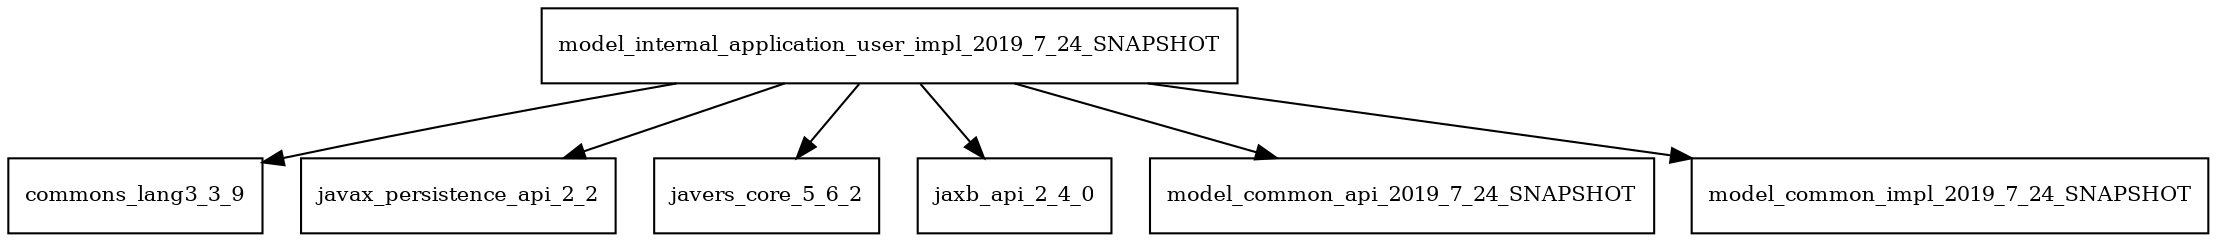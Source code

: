 digraph model_internal_application_user_impl_2019_7_24_SNAPSHOT_dependencies {
  node [shape = box, fontsize=10.0];
  model_internal_application_user_impl_2019_7_24_SNAPSHOT -> commons_lang3_3_9;
  model_internal_application_user_impl_2019_7_24_SNAPSHOT -> javax_persistence_api_2_2;
  model_internal_application_user_impl_2019_7_24_SNAPSHOT -> javers_core_5_6_2;
  model_internal_application_user_impl_2019_7_24_SNAPSHOT -> jaxb_api_2_4_0;
  model_internal_application_user_impl_2019_7_24_SNAPSHOT -> model_common_api_2019_7_24_SNAPSHOT;
  model_internal_application_user_impl_2019_7_24_SNAPSHOT -> model_common_impl_2019_7_24_SNAPSHOT;
}
